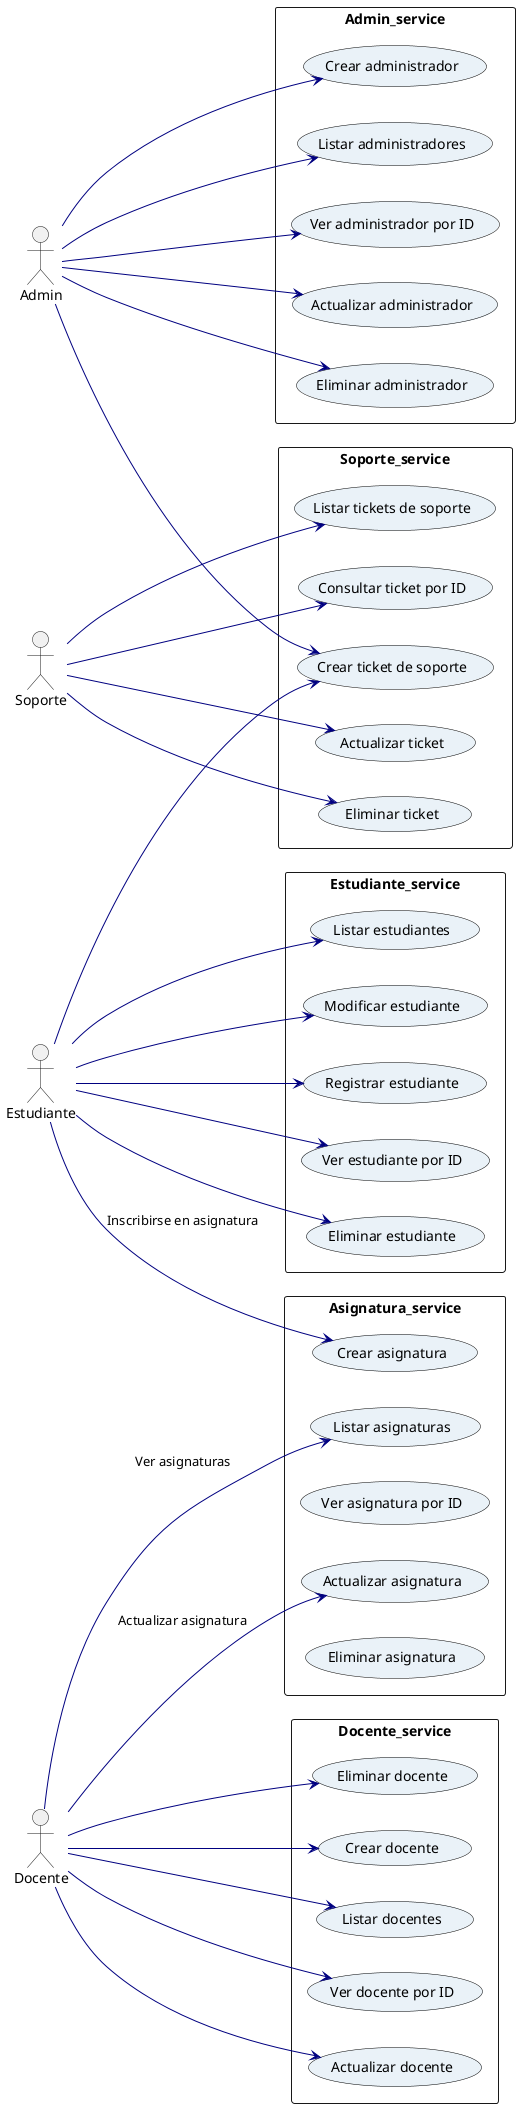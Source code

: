 @startuml
left to right direction
skinparam packageStyle rectangle
skinparam usecase {
  BackgroundColor #EAF2F8
  BorderColor black
  ArrowColor Navy
}

actor Admin
actor Estudiante
actor Docente
actor Soporte

package "Admin_service" {
  usecase "Crear administrador" as UC1
  usecase "Listar administradores" as UC2
  usecase "Ver administrador por ID" as UC3
  usecase "Actualizar administrador" as UC4
  usecase "Eliminar administrador" as UC5
}

package "Estudiante_service" {
  usecase "Registrar estudiante" as UC6
  usecase "Listar estudiantes" as UC7
  usecase "Ver estudiante por ID" as UC8
  usecase "Modificar estudiante" as UC9
  usecase "Eliminar estudiante" as UC10
}

package "Docente_service" {
  usecase "Crear docente" as UC11
  usecase "Listar docentes" as UC12
  usecase "Ver docente por ID" as UC13
  usecase "Actualizar docente" as UC14
  usecase "Eliminar docente" as UC15
}

package "Asignatura_service" {
  usecase "Crear asignatura" as UC16
  usecase "Listar asignaturas" as UC17
  usecase "Ver asignatura por ID" as UC18
  usecase "Actualizar asignatura" as UC19
  usecase "Eliminar asignatura" as UC20
}

package "Soporte_service" {
  usecase "Crear ticket de soporte" as UC21
  usecase "Listar tickets de soporte" as UC22
  usecase "Consultar ticket por ID" as UC23
  usecase "Actualizar ticket" as UC24
  usecase "Eliminar ticket" as UC25
}

' Relaciones
Admin --> UC1
Admin --> UC2
Admin --> UC3
Admin --> UC4
Admin --> UC5

Estudiante --> UC6
Estudiante --> UC7
Estudiante --> UC8
Estudiante --> UC9
Estudiante --> UC10
Estudiante --> UC16  : "Inscribirse en asignatura"

Docente --> UC11
Docente --> UC12
Docente --> UC13
Docente --> UC14
Docente --> UC15
Docente --> UC17 : "Ver asignaturas"
Docente --> UC19 : "Actualizar asignatura"

Soporte --> UC22
Soporte --> UC23
Soporte --> UC24
Soporte --> UC25
Estudiante --> UC21
Admin --> UC21

@enduml
